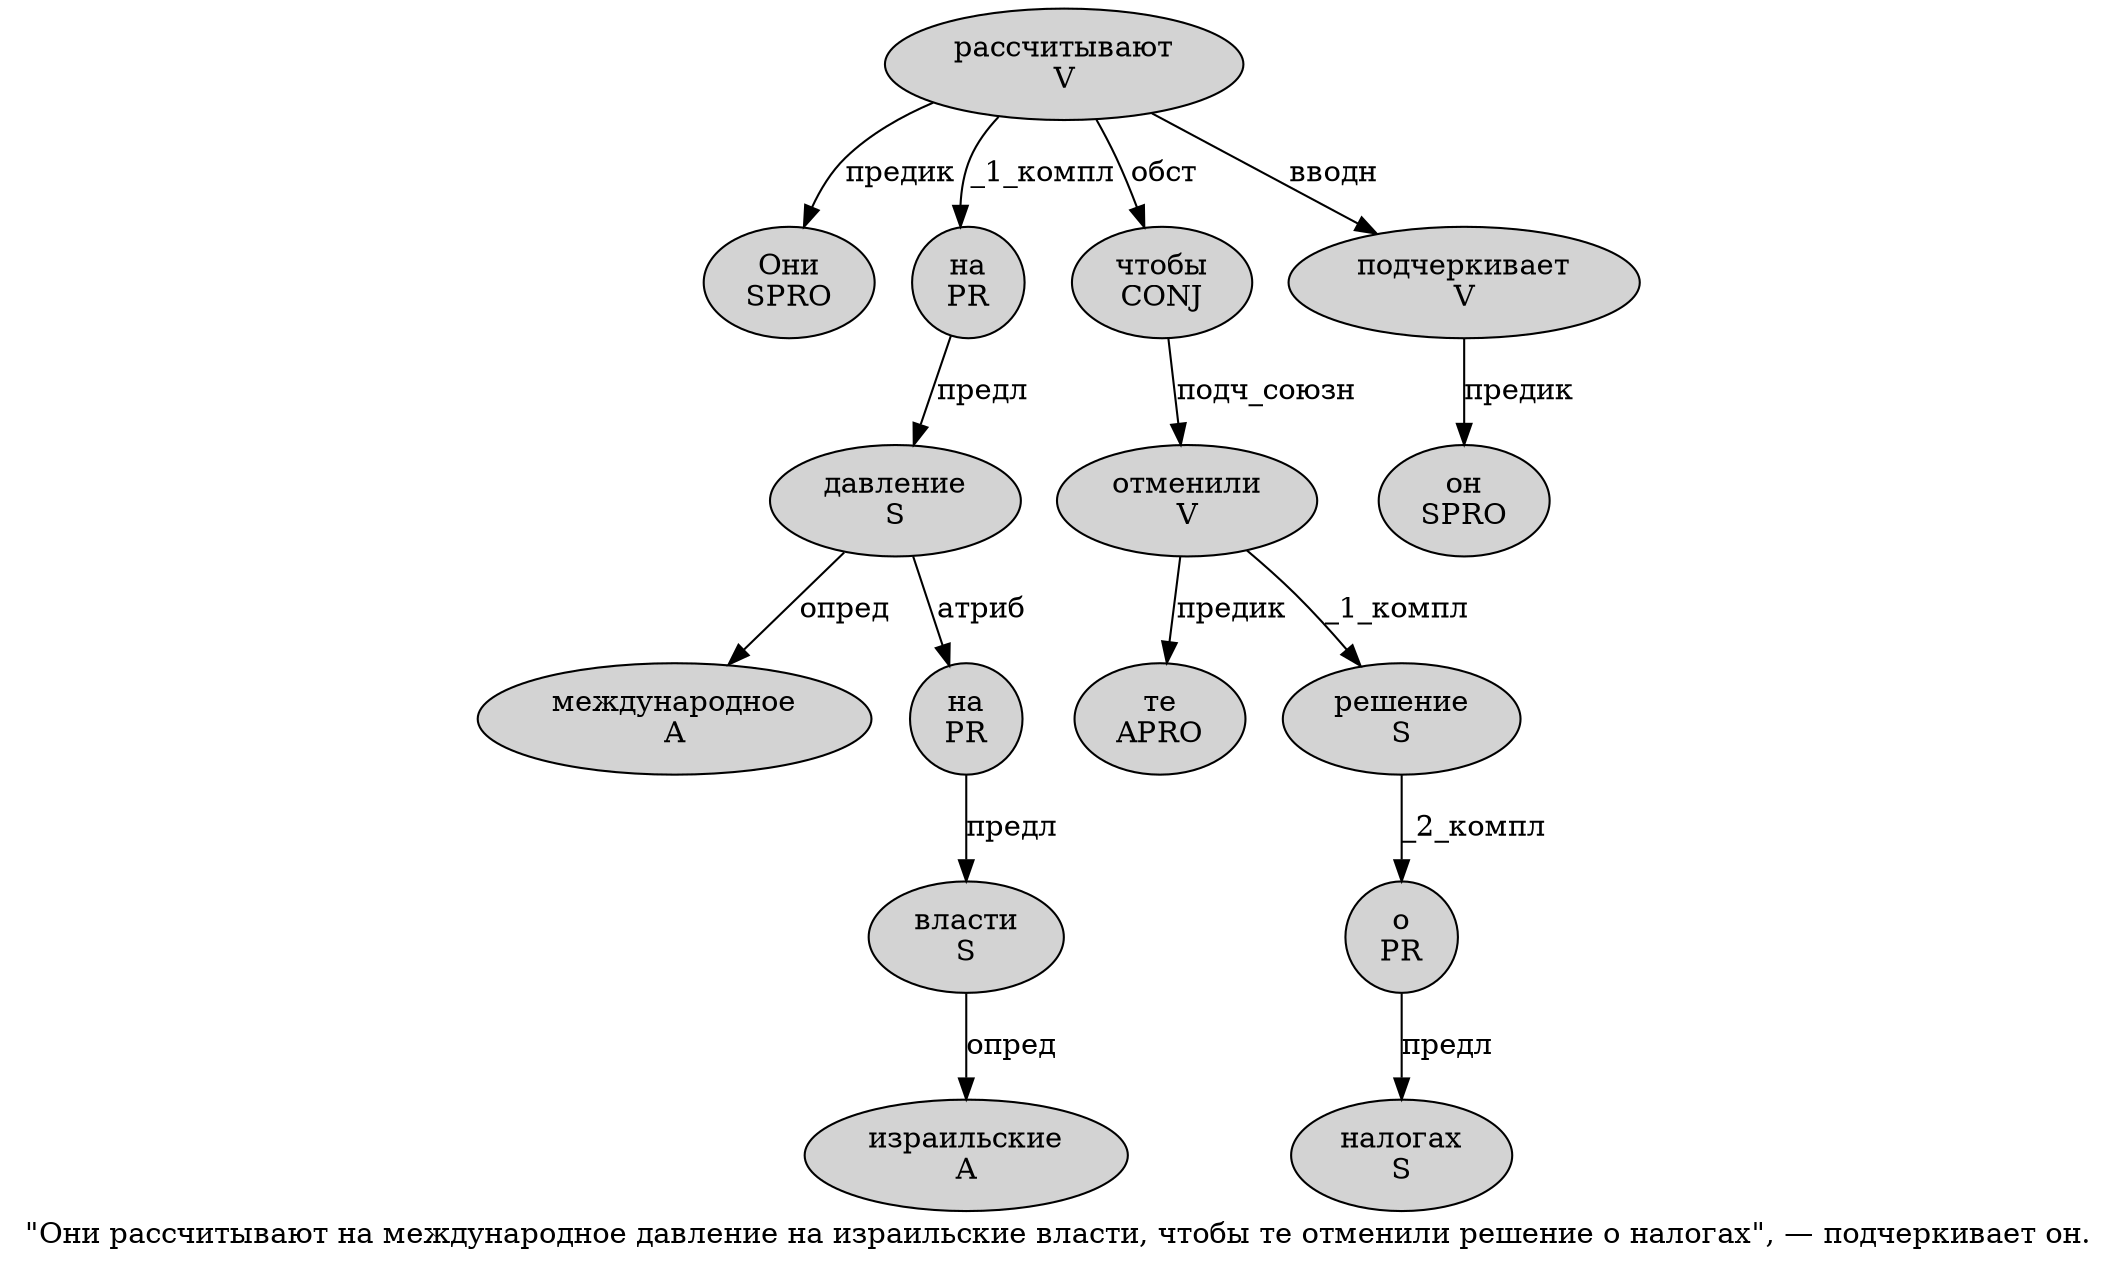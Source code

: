 digraph SENTENCE_253 {
	graph [label="\"Они рассчитывают на международное давление на израильские власти, чтобы те отменили решение о налогах\", — подчеркивает он."]
	node [style=filled]
		1 [label="Они
SPRO" color="" fillcolor=lightgray penwidth=1 shape=ellipse]
		2 [label="рассчитывают
V" color="" fillcolor=lightgray penwidth=1 shape=ellipse]
		3 [label="на
PR" color="" fillcolor=lightgray penwidth=1 shape=ellipse]
		4 [label="международное
A" color="" fillcolor=lightgray penwidth=1 shape=ellipse]
		5 [label="давление
S" color="" fillcolor=lightgray penwidth=1 shape=ellipse]
		6 [label="на
PR" color="" fillcolor=lightgray penwidth=1 shape=ellipse]
		7 [label="израильские
A" color="" fillcolor=lightgray penwidth=1 shape=ellipse]
		8 [label="власти
S" color="" fillcolor=lightgray penwidth=1 shape=ellipse]
		10 [label="чтобы
CONJ" color="" fillcolor=lightgray penwidth=1 shape=ellipse]
		11 [label="те
APRO" color="" fillcolor=lightgray penwidth=1 shape=ellipse]
		12 [label="отменили
V" color="" fillcolor=lightgray penwidth=1 shape=ellipse]
		13 [label="решение
S" color="" fillcolor=lightgray penwidth=1 shape=ellipse]
		14 [label="о
PR" color="" fillcolor=lightgray penwidth=1 shape=ellipse]
		15 [label="налогах
S" color="" fillcolor=lightgray penwidth=1 shape=ellipse]
		19 [label="подчеркивает
V" color="" fillcolor=lightgray penwidth=1 shape=ellipse]
		20 [label="он
SPRO" color="" fillcolor=lightgray penwidth=1 shape=ellipse]
			13 -> 14 [label="_2_компл"]
			14 -> 15 [label="предл"]
			5 -> 4 [label="опред"]
			5 -> 6 [label="атриб"]
			3 -> 5 [label="предл"]
			8 -> 7 [label="опред"]
			6 -> 8 [label="предл"]
			2 -> 1 [label="предик"]
			2 -> 3 [label="_1_компл"]
			2 -> 10 [label="обст"]
			2 -> 19 [label="вводн"]
			10 -> 12 [label="подч_союзн"]
			19 -> 20 [label="предик"]
			12 -> 11 [label="предик"]
			12 -> 13 [label="_1_компл"]
}